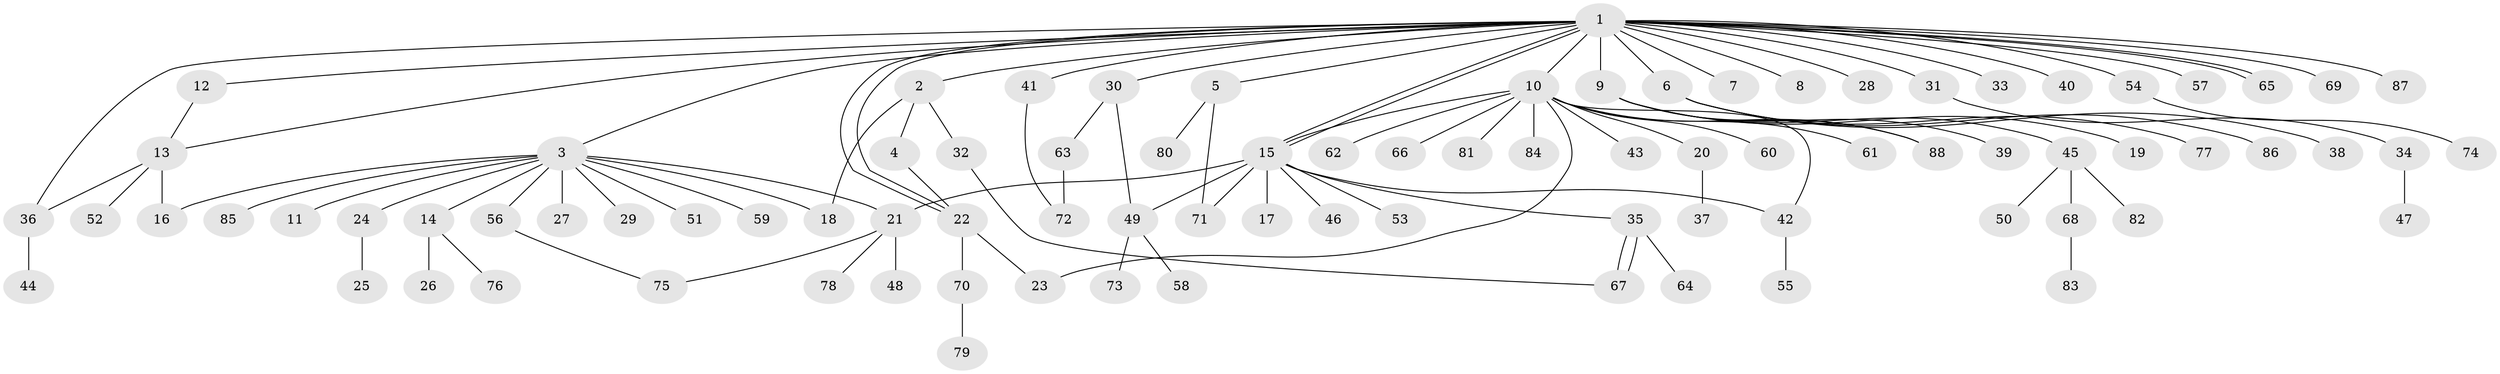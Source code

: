 // Generated by graph-tools (version 1.1) at 2025/14/03/09/25 04:14:32]
// undirected, 88 vertices, 106 edges
graph export_dot {
graph [start="1"]
  node [color=gray90,style=filled];
  1;
  2;
  3;
  4;
  5;
  6;
  7;
  8;
  9;
  10;
  11;
  12;
  13;
  14;
  15;
  16;
  17;
  18;
  19;
  20;
  21;
  22;
  23;
  24;
  25;
  26;
  27;
  28;
  29;
  30;
  31;
  32;
  33;
  34;
  35;
  36;
  37;
  38;
  39;
  40;
  41;
  42;
  43;
  44;
  45;
  46;
  47;
  48;
  49;
  50;
  51;
  52;
  53;
  54;
  55;
  56;
  57;
  58;
  59;
  60;
  61;
  62;
  63;
  64;
  65;
  66;
  67;
  68;
  69;
  70;
  71;
  72;
  73;
  74;
  75;
  76;
  77;
  78;
  79;
  80;
  81;
  82;
  83;
  84;
  85;
  86;
  87;
  88;
  1 -- 2;
  1 -- 3;
  1 -- 5;
  1 -- 6;
  1 -- 7;
  1 -- 8;
  1 -- 9;
  1 -- 10;
  1 -- 12;
  1 -- 13;
  1 -- 15;
  1 -- 15;
  1 -- 22;
  1 -- 22;
  1 -- 28;
  1 -- 30;
  1 -- 31;
  1 -- 33;
  1 -- 36;
  1 -- 40;
  1 -- 41;
  1 -- 54;
  1 -- 57;
  1 -- 65;
  1 -- 65;
  1 -- 69;
  1 -- 87;
  2 -- 4;
  2 -- 18;
  2 -- 32;
  3 -- 11;
  3 -- 14;
  3 -- 16;
  3 -- 18;
  3 -- 21;
  3 -- 24;
  3 -- 27;
  3 -- 29;
  3 -- 51;
  3 -- 56;
  3 -- 59;
  3 -- 85;
  4 -- 22;
  5 -- 71;
  5 -- 80;
  6 -- 38;
  6 -- 77;
  6 -- 86;
  9 -- 19;
  9 -- 39;
  9 -- 45;
  9 -- 88;
  10 -- 15;
  10 -- 20;
  10 -- 23;
  10 -- 42;
  10 -- 43;
  10 -- 60;
  10 -- 61;
  10 -- 62;
  10 -- 66;
  10 -- 81;
  10 -- 84;
  10 -- 88;
  12 -- 13;
  13 -- 16;
  13 -- 36;
  13 -- 52;
  14 -- 26;
  14 -- 76;
  15 -- 17;
  15 -- 21;
  15 -- 35;
  15 -- 42;
  15 -- 46;
  15 -- 49;
  15 -- 53;
  15 -- 71;
  20 -- 37;
  21 -- 48;
  21 -- 75;
  21 -- 78;
  22 -- 23;
  22 -- 70;
  24 -- 25;
  30 -- 49;
  30 -- 63;
  31 -- 34;
  32 -- 67;
  34 -- 47;
  35 -- 64;
  35 -- 67;
  35 -- 67;
  36 -- 44;
  41 -- 72;
  42 -- 55;
  45 -- 50;
  45 -- 68;
  45 -- 82;
  49 -- 58;
  49 -- 73;
  54 -- 74;
  56 -- 75;
  63 -- 72;
  68 -- 83;
  70 -- 79;
}
